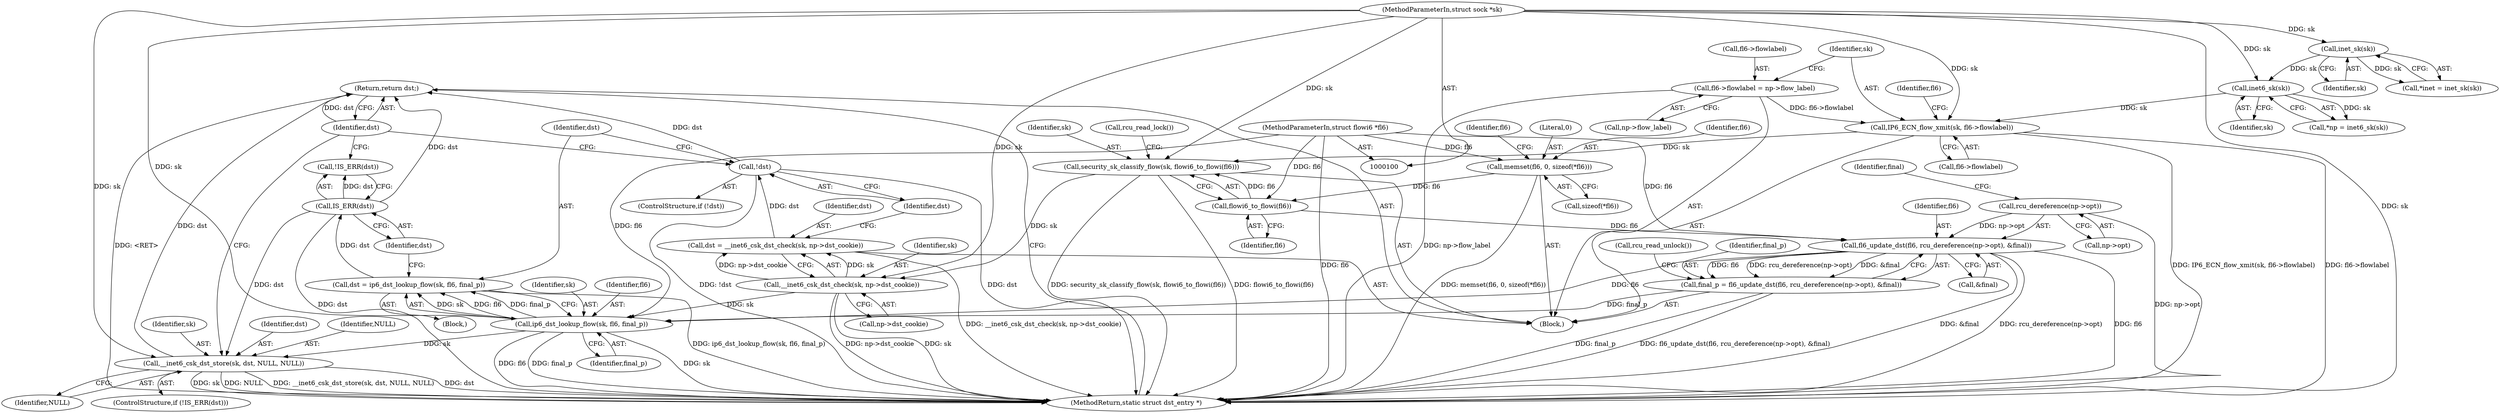 digraph "0_linux_45f6fad84cc305103b28d73482b344d7f5b76f39_8@pointer" {
"1000226" [label="(Return,return dst;)"];
"1000227" [label="(Identifier,dst)"];
"1000219" [label="(Call,IS_ERR(dst))"];
"1000211" [label="(Call,dst = ip6_dst_lookup_flow(sk, fl6, final_p))"];
"1000213" [label="(Call,ip6_dst_lookup_flow(sk, fl6, final_p))"];
"1000202" [label="(Call,__inet6_csk_dst_check(sk, np->dst_cookie))"];
"1000184" [label="(Call,security_sk_classify_flow(sk, flowi6_to_flowi(fl6)))"];
"1000151" [label="(Call,IP6_ECN_flow_xmit(sk, fl6->flowlabel))"];
"1000112" [label="(Call,inet6_sk(sk))"];
"1000107" [label="(Call,inet_sk(sk))"];
"1000101" [label="(MethodParameterIn,struct sock *sk)"];
"1000144" [label="(Call,fl6->flowlabel = np->flow_label)"];
"1000186" [label="(Call,flowi6_to_flowi(fl6))"];
"1000117" [label="(Call,memset(fl6, 0, sizeof(*fl6)))"];
"1000102" [label="(MethodParameterIn,struct flowi6 *fl6)"];
"1000191" [label="(Call,fl6_update_dst(fl6, rcu_dereference(np->opt), &final))"];
"1000193" [label="(Call,rcu_dereference(np->opt))"];
"1000189" [label="(Call,final_p = fl6_update_dst(fl6, rcu_dereference(np->opt), &final))"];
"1000221" [label="(Call,__inet6_csk_dst_store(sk, dst, NULL, NULL))"];
"1000208" [label="(Call,!dst)"];
"1000200" [label="(Call,dst = __inet6_csk_dst_check(sk, np->dst_cookie))"];
"1000158" [label="(Identifier,fl6)"];
"1000221" [label="(Call,__inet6_csk_dst_store(sk, dst, NULL, NULL))"];
"1000192" [label="(Identifier,fl6)"];
"1000198" [label="(Identifier,final)"];
"1000185" [label="(Identifier,sk)"];
"1000209" [label="(Identifier,dst)"];
"1000113" [label="(Identifier,sk)"];
"1000199" [label="(Call,rcu_read_unlock())"];
"1000187" [label="(Identifier,fl6)"];
"1000227" [label="(Identifier,dst)"];
"1000212" [label="(Identifier,dst)"];
"1000194" [label="(Call,np->opt)"];
"1000218" [label="(Call,!IS_ERR(dst))"];
"1000190" [label="(Identifier,final_p)"];
"1000211" [label="(Call,dst = ip6_dst_lookup_flow(sk, fl6, final_p))"];
"1000200" [label="(Call,dst = __inet6_csk_dst_check(sk, np->dst_cookie))"];
"1000193" [label="(Call,rcu_dereference(np->opt))"];
"1000108" [label="(Identifier,sk)"];
"1000197" [label="(Call,&final)"];
"1000184" [label="(Call,security_sk_classify_flow(sk, flowi6_to_flowi(fl6)))"];
"1000219" [label="(Call,IS_ERR(dst))"];
"1000144" [label="(Call,fl6->flowlabel = np->flow_label)"];
"1000118" [label="(Identifier,fl6)"];
"1000226" [label="(Return,return dst;)"];
"1000222" [label="(Identifier,sk)"];
"1000214" [label="(Identifier,sk)"];
"1000188" [label="(Call,rcu_read_lock())"];
"1000216" [label="(Identifier,final_p)"];
"1000191" [label="(Call,fl6_update_dst(fl6, rcu_dereference(np->opt), &final))"];
"1000102" [label="(MethodParameterIn,struct flowi6 *fl6)"];
"1000151" [label="(Call,IP6_ECN_flow_xmit(sk, fl6->flowlabel))"];
"1000213" [label="(Call,ip6_dst_lookup_flow(sk, fl6, final_p))"];
"1000110" [label="(Call,*np = inet6_sk(sk))"];
"1000208" [label="(Call,!dst)"];
"1000202" [label="(Call,__inet6_csk_dst_check(sk, np->dst_cookie))"];
"1000201" [label="(Identifier,dst)"];
"1000223" [label="(Identifier,dst)"];
"1000125" [label="(Identifier,fl6)"];
"1000107" [label="(Call,inet_sk(sk))"];
"1000105" [label="(Call,*inet = inet_sk(sk))"];
"1000225" [label="(Identifier,NULL)"];
"1000189" [label="(Call,final_p = fl6_update_dst(fl6, rcu_dereference(np->opt), &final))"];
"1000152" [label="(Identifier,sk)"];
"1000153" [label="(Call,fl6->flowlabel)"];
"1000120" [label="(Call,sizeof(*fl6))"];
"1000103" [label="(Block,)"];
"1000224" [label="(Identifier,NULL)"];
"1000186" [label="(Call,flowi6_to_flowi(fl6))"];
"1000217" [label="(ControlStructure,if (!IS_ERR(dst)))"];
"1000117" [label="(Call,memset(fl6, 0, sizeof(*fl6)))"];
"1000148" [label="(Call,np->flow_label)"];
"1000119" [label="(Literal,0)"];
"1000145" [label="(Call,fl6->flowlabel)"];
"1000220" [label="(Identifier,dst)"];
"1000207" [label="(ControlStructure,if (!dst))"];
"1000101" [label="(MethodParameterIn,struct sock *sk)"];
"1000203" [label="(Identifier,sk)"];
"1000204" [label="(Call,np->dst_cookie)"];
"1000215" [label="(Identifier,fl6)"];
"1000112" [label="(Call,inet6_sk(sk))"];
"1000228" [label="(MethodReturn,static struct dst_entry *)"];
"1000210" [label="(Block,)"];
"1000226" -> "1000103"  [label="AST: "];
"1000226" -> "1000227"  [label="CFG: "];
"1000227" -> "1000226"  [label="AST: "];
"1000228" -> "1000226"  [label="CFG: "];
"1000226" -> "1000228"  [label="DDG: <RET>"];
"1000227" -> "1000226"  [label="DDG: dst"];
"1000219" -> "1000226"  [label="DDG: dst"];
"1000221" -> "1000226"  [label="DDG: dst"];
"1000208" -> "1000226"  [label="DDG: dst"];
"1000227" -> "1000221"  [label="CFG: "];
"1000227" -> "1000218"  [label="CFG: "];
"1000227" -> "1000208"  [label="CFG: "];
"1000219" -> "1000218"  [label="AST: "];
"1000219" -> "1000220"  [label="CFG: "];
"1000220" -> "1000219"  [label="AST: "];
"1000218" -> "1000219"  [label="CFG: "];
"1000219" -> "1000228"  [label="DDG: dst"];
"1000219" -> "1000218"  [label="DDG: dst"];
"1000211" -> "1000219"  [label="DDG: dst"];
"1000219" -> "1000221"  [label="DDG: dst"];
"1000211" -> "1000210"  [label="AST: "];
"1000211" -> "1000213"  [label="CFG: "];
"1000212" -> "1000211"  [label="AST: "];
"1000213" -> "1000211"  [label="AST: "];
"1000220" -> "1000211"  [label="CFG: "];
"1000211" -> "1000228"  [label="DDG: ip6_dst_lookup_flow(sk, fl6, final_p)"];
"1000213" -> "1000211"  [label="DDG: sk"];
"1000213" -> "1000211"  [label="DDG: fl6"];
"1000213" -> "1000211"  [label="DDG: final_p"];
"1000213" -> "1000216"  [label="CFG: "];
"1000214" -> "1000213"  [label="AST: "];
"1000215" -> "1000213"  [label="AST: "];
"1000216" -> "1000213"  [label="AST: "];
"1000213" -> "1000228"  [label="DDG: final_p"];
"1000213" -> "1000228"  [label="DDG: sk"];
"1000213" -> "1000228"  [label="DDG: fl6"];
"1000202" -> "1000213"  [label="DDG: sk"];
"1000101" -> "1000213"  [label="DDG: sk"];
"1000191" -> "1000213"  [label="DDG: fl6"];
"1000102" -> "1000213"  [label="DDG: fl6"];
"1000189" -> "1000213"  [label="DDG: final_p"];
"1000213" -> "1000221"  [label="DDG: sk"];
"1000202" -> "1000200"  [label="AST: "];
"1000202" -> "1000204"  [label="CFG: "];
"1000203" -> "1000202"  [label="AST: "];
"1000204" -> "1000202"  [label="AST: "];
"1000200" -> "1000202"  [label="CFG: "];
"1000202" -> "1000228"  [label="DDG: sk"];
"1000202" -> "1000228"  [label="DDG: np->dst_cookie"];
"1000202" -> "1000200"  [label="DDG: sk"];
"1000202" -> "1000200"  [label="DDG: np->dst_cookie"];
"1000184" -> "1000202"  [label="DDG: sk"];
"1000101" -> "1000202"  [label="DDG: sk"];
"1000184" -> "1000103"  [label="AST: "];
"1000184" -> "1000186"  [label="CFG: "];
"1000185" -> "1000184"  [label="AST: "];
"1000186" -> "1000184"  [label="AST: "];
"1000188" -> "1000184"  [label="CFG: "];
"1000184" -> "1000228"  [label="DDG: security_sk_classify_flow(sk, flowi6_to_flowi(fl6))"];
"1000184" -> "1000228"  [label="DDG: flowi6_to_flowi(fl6)"];
"1000151" -> "1000184"  [label="DDG: sk"];
"1000101" -> "1000184"  [label="DDG: sk"];
"1000186" -> "1000184"  [label="DDG: fl6"];
"1000151" -> "1000103"  [label="AST: "];
"1000151" -> "1000153"  [label="CFG: "];
"1000152" -> "1000151"  [label="AST: "];
"1000153" -> "1000151"  [label="AST: "];
"1000158" -> "1000151"  [label="CFG: "];
"1000151" -> "1000228"  [label="DDG: IP6_ECN_flow_xmit(sk, fl6->flowlabel)"];
"1000151" -> "1000228"  [label="DDG: fl6->flowlabel"];
"1000112" -> "1000151"  [label="DDG: sk"];
"1000101" -> "1000151"  [label="DDG: sk"];
"1000144" -> "1000151"  [label="DDG: fl6->flowlabel"];
"1000112" -> "1000110"  [label="AST: "];
"1000112" -> "1000113"  [label="CFG: "];
"1000113" -> "1000112"  [label="AST: "];
"1000110" -> "1000112"  [label="CFG: "];
"1000112" -> "1000110"  [label="DDG: sk"];
"1000107" -> "1000112"  [label="DDG: sk"];
"1000101" -> "1000112"  [label="DDG: sk"];
"1000107" -> "1000105"  [label="AST: "];
"1000107" -> "1000108"  [label="CFG: "];
"1000108" -> "1000107"  [label="AST: "];
"1000105" -> "1000107"  [label="CFG: "];
"1000107" -> "1000105"  [label="DDG: sk"];
"1000101" -> "1000107"  [label="DDG: sk"];
"1000101" -> "1000100"  [label="AST: "];
"1000101" -> "1000228"  [label="DDG: sk"];
"1000101" -> "1000221"  [label="DDG: sk"];
"1000144" -> "1000103"  [label="AST: "];
"1000144" -> "1000148"  [label="CFG: "];
"1000145" -> "1000144"  [label="AST: "];
"1000148" -> "1000144"  [label="AST: "];
"1000152" -> "1000144"  [label="CFG: "];
"1000144" -> "1000228"  [label="DDG: np->flow_label"];
"1000186" -> "1000187"  [label="CFG: "];
"1000187" -> "1000186"  [label="AST: "];
"1000117" -> "1000186"  [label="DDG: fl6"];
"1000102" -> "1000186"  [label="DDG: fl6"];
"1000186" -> "1000191"  [label="DDG: fl6"];
"1000117" -> "1000103"  [label="AST: "];
"1000117" -> "1000120"  [label="CFG: "];
"1000118" -> "1000117"  [label="AST: "];
"1000119" -> "1000117"  [label="AST: "];
"1000120" -> "1000117"  [label="AST: "];
"1000125" -> "1000117"  [label="CFG: "];
"1000117" -> "1000228"  [label="DDG: memset(fl6, 0, sizeof(*fl6))"];
"1000102" -> "1000117"  [label="DDG: fl6"];
"1000102" -> "1000100"  [label="AST: "];
"1000102" -> "1000228"  [label="DDG: fl6"];
"1000102" -> "1000191"  [label="DDG: fl6"];
"1000191" -> "1000189"  [label="AST: "];
"1000191" -> "1000197"  [label="CFG: "];
"1000192" -> "1000191"  [label="AST: "];
"1000193" -> "1000191"  [label="AST: "];
"1000197" -> "1000191"  [label="AST: "];
"1000189" -> "1000191"  [label="CFG: "];
"1000191" -> "1000228"  [label="DDG: &final"];
"1000191" -> "1000228"  [label="DDG: rcu_dereference(np->opt)"];
"1000191" -> "1000228"  [label="DDG: fl6"];
"1000191" -> "1000189"  [label="DDG: fl6"];
"1000191" -> "1000189"  [label="DDG: rcu_dereference(np->opt)"];
"1000191" -> "1000189"  [label="DDG: &final"];
"1000193" -> "1000191"  [label="DDG: np->opt"];
"1000193" -> "1000194"  [label="CFG: "];
"1000194" -> "1000193"  [label="AST: "];
"1000198" -> "1000193"  [label="CFG: "];
"1000193" -> "1000228"  [label="DDG: np->opt"];
"1000189" -> "1000103"  [label="AST: "];
"1000190" -> "1000189"  [label="AST: "];
"1000199" -> "1000189"  [label="CFG: "];
"1000189" -> "1000228"  [label="DDG: final_p"];
"1000189" -> "1000228"  [label="DDG: fl6_update_dst(fl6, rcu_dereference(np->opt), &final)"];
"1000221" -> "1000217"  [label="AST: "];
"1000221" -> "1000225"  [label="CFG: "];
"1000222" -> "1000221"  [label="AST: "];
"1000223" -> "1000221"  [label="AST: "];
"1000224" -> "1000221"  [label="AST: "];
"1000225" -> "1000221"  [label="AST: "];
"1000221" -> "1000228"  [label="DDG: NULL"];
"1000221" -> "1000228"  [label="DDG: __inet6_csk_dst_store(sk, dst, NULL, NULL)"];
"1000221" -> "1000228"  [label="DDG: dst"];
"1000221" -> "1000228"  [label="DDG: sk"];
"1000208" -> "1000207"  [label="AST: "];
"1000208" -> "1000209"  [label="CFG: "];
"1000209" -> "1000208"  [label="AST: "];
"1000212" -> "1000208"  [label="CFG: "];
"1000208" -> "1000228"  [label="DDG: dst"];
"1000208" -> "1000228"  [label="DDG: !dst"];
"1000200" -> "1000208"  [label="DDG: dst"];
"1000200" -> "1000103"  [label="AST: "];
"1000201" -> "1000200"  [label="AST: "];
"1000209" -> "1000200"  [label="CFG: "];
"1000200" -> "1000228"  [label="DDG: __inet6_csk_dst_check(sk, np->dst_cookie)"];
}

